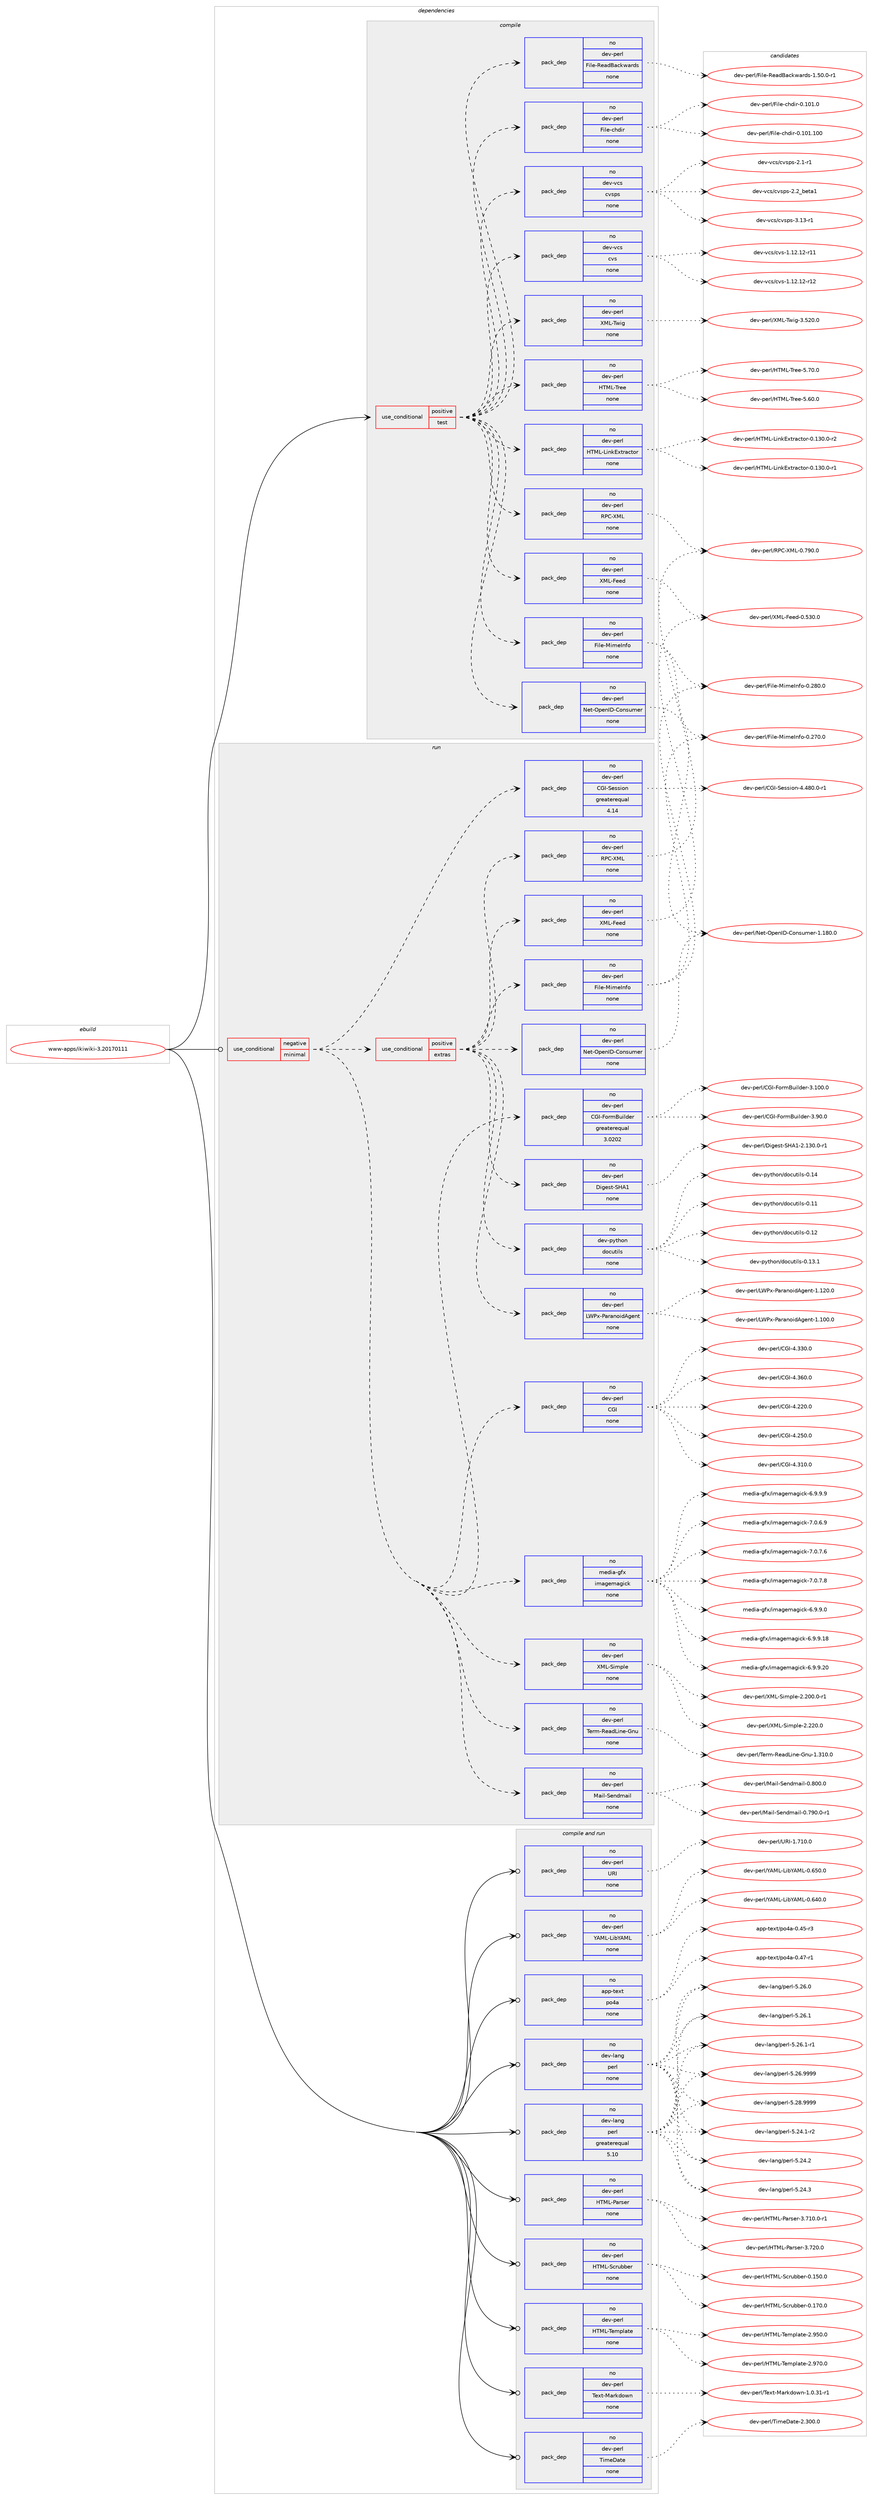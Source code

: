 digraph prolog {

# *************
# Graph options
# *************

newrank=true;
concentrate=true;
compound=true;
graph [rankdir=LR,fontname=Helvetica,fontsize=10,ranksep=1.5];#, ranksep=2.5, nodesep=0.2];
edge  [arrowhead=vee];
node  [fontname=Helvetica,fontsize=10];

# **********
# The ebuild
# **********

subgraph cluster_leftcol {
color=gray;
rank=same;
label=<<i>ebuild</i>>;
id [label="www-apps/ikiwiki-3.20170111", color=red, width=4, href="../www-apps/ikiwiki-3.20170111.svg"];
}

# ****************
# The dependencies
# ****************

subgraph cluster_midcol {
color=gray;
label=<<i>dependencies</i>>;
subgraph cluster_compile {
fillcolor="#eeeeee";
style=filled;
label=<<i>compile</i>>;
subgraph cond119295 {
dependency500796 [label=<<TABLE BORDER="0" CELLBORDER="1" CELLSPACING="0" CELLPADDING="4"><TR><TD ROWSPAN="3" CELLPADDING="10">use_conditional</TD></TR><TR><TD>positive</TD></TR><TR><TD>test</TD></TR></TABLE>>, shape=none, color=red];
subgraph pack372331 {
dependency500797 [label=<<TABLE BORDER="0" CELLBORDER="1" CELLSPACING="0" CELLPADDING="4" WIDTH="220"><TR><TD ROWSPAN="6" CELLPADDING="30">pack_dep</TD></TR><TR><TD WIDTH="110">no</TD></TR><TR><TD>dev-perl</TD></TR><TR><TD>File-chdir</TD></TR><TR><TD>none</TD></TR><TR><TD></TD></TR></TABLE>>, shape=none, color=blue];
}
dependency500796:e -> dependency500797:w [weight=20,style="dashed",arrowhead="vee"];
subgraph pack372332 {
dependency500798 [label=<<TABLE BORDER="0" CELLBORDER="1" CELLSPACING="0" CELLPADDING="4" WIDTH="220"><TR><TD ROWSPAN="6" CELLPADDING="30">pack_dep</TD></TR><TR><TD WIDTH="110">no</TD></TR><TR><TD>dev-perl</TD></TR><TR><TD>File-ReadBackwards</TD></TR><TR><TD>none</TD></TR><TR><TD></TD></TR></TABLE>>, shape=none, color=blue];
}
dependency500796:e -> dependency500798:w [weight=20,style="dashed",arrowhead="vee"];
subgraph pack372333 {
dependency500799 [label=<<TABLE BORDER="0" CELLBORDER="1" CELLSPACING="0" CELLPADDING="4" WIDTH="220"><TR><TD ROWSPAN="6" CELLPADDING="30">pack_dep</TD></TR><TR><TD WIDTH="110">no</TD></TR><TR><TD>dev-perl</TD></TR><TR><TD>File-MimeInfo</TD></TR><TR><TD>none</TD></TR><TR><TD></TD></TR></TABLE>>, shape=none, color=blue];
}
dependency500796:e -> dependency500799:w [weight=20,style="dashed",arrowhead="vee"];
subgraph pack372334 {
dependency500800 [label=<<TABLE BORDER="0" CELLBORDER="1" CELLSPACING="0" CELLPADDING="4" WIDTH="220"><TR><TD ROWSPAN="6" CELLPADDING="30">pack_dep</TD></TR><TR><TD WIDTH="110">no</TD></TR><TR><TD>dev-perl</TD></TR><TR><TD>HTML-LinkExtractor</TD></TR><TR><TD>none</TD></TR><TR><TD></TD></TR></TABLE>>, shape=none, color=blue];
}
dependency500796:e -> dependency500800:w [weight=20,style="dashed",arrowhead="vee"];
subgraph pack372335 {
dependency500801 [label=<<TABLE BORDER="0" CELLBORDER="1" CELLSPACING="0" CELLPADDING="4" WIDTH="220"><TR><TD ROWSPAN="6" CELLPADDING="30">pack_dep</TD></TR><TR><TD WIDTH="110">no</TD></TR><TR><TD>dev-perl</TD></TR><TR><TD>HTML-Tree</TD></TR><TR><TD>none</TD></TR><TR><TD></TD></TR></TABLE>>, shape=none, color=blue];
}
dependency500796:e -> dependency500801:w [weight=20,style="dashed",arrowhead="vee"];
subgraph pack372336 {
dependency500802 [label=<<TABLE BORDER="0" CELLBORDER="1" CELLSPACING="0" CELLPADDING="4" WIDTH="220"><TR><TD ROWSPAN="6" CELLPADDING="30">pack_dep</TD></TR><TR><TD WIDTH="110">no</TD></TR><TR><TD>dev-perl</TD></TR><TR><TD>Net-OpenID-Consumer</TD></TR><TR><TD>none</TD></TR><TR><TD></TD></TR></TABLE>>, shape=none, color=blue];
}
dependency500796:e -> dependency500802:w [weight=20,style="dashed",arrowhead="vee"];
subgraph pack372337 {
dependency500803 [label=<<TABLE BORDER="0" CELLBORDER="1" CELLSPACING="0" CELLPADDING="4" WIDTH="220"><TR><TD ROWSPAN="6" CELLPADDING="30">pack_dep</TD></TR><TR><TD WIDTH="110">no</TD></TR><TR><TD>dev-perl</TD></TR><TR><TD>RPC-XML</TD></TR><TR><TD>none</TD></TR><TR><TD></TD></TR></TABLE>>, shape=none, color=blue];
}
dependency500796:e -> dependency500803:w [weight=20,style="dashed",arrowhead="vee"];
subgraph pack372338 {
dependency500804 [label=<<TABLE BORDER="0" CELLBORDER="1" CELLSPACING="0" CELLPADDING="4" WIDTH="220"><TR><TD ROWSPAN="6" CELLPADDING="30">pack_dep</TD></TR><TR><TD WIDTH="110">no</TD></TR><TR><TD>dev-perl</TD></TR><TR><TD>XML-Feed</TD></TR><TR><TD>none</TD></TR><TR><TD></TD></TR></TABLE>>, shape=none, color=blue];
}
dependency500796:e -> dependency500804:w [weight=20,style="dashed",arrowhead="vee"];
subgraph pack372339 {
dependency500805 [label=<<TABLE BORDER="0" CELLBORDER="1" CELLSPACING="0" CELLPADDING="4" WIDTH="220"><TR><TD ROWSPAN="6" CELLPADDING="30">pack_dep</TD></TR><TR><TD WIDTH="110">no</TD></TR><TR><TD>dev-perl</TD></TR><TR><TD>XML-Twig</TD></TR><TR><TD>none</TD></TR><TR><TD></TD></TR></TABLE>>, shape=none, color=blue];
}
dependency500796:e -> dependency500805:w [weight=20,style="dashed",arrowhead="vee"];
subgraph pack372340 {
dependency500806 [label=<<TABLE BORDER="0" CELLBORDER="1" CELLSPACING="0" CELLPADDING="4" WIDTH="220"><TR><TD ROWSPAN="6" CELLPADDING="30">pack_dep</TD></TR><TR><TD WIDTH="110">no</TD></TR><TR><TD>dev-vcs</TD></TR><TR><TD>cvs</TD></TR><TR><TD>none</TD></TR><TR><TD></TD></TR></TABLE>>, shape=none, color=blue];
}
dependency500796:e -> dependency500806:w [weight=20,style="dashed",arrowhead="vee"];
subgraph pack372341 {
dependency500807 [label=<<TABLE BORDER="0" CELLBORDER="1" CELLSPACING="0" CELLPADDING="4" WIDTH="220"><TR><TD ROWSPAN="6" CELLPADDING="30">pack_dep</TD></TR><TR><TD WIDTH="110">no</TD></TR><TR><TD>dev-vcs</TD></TR><TR><TD>cvsps</TD></TR><TR><TD>none</TD></TR><TR><TD></TD></TR></TABLE>>, shape=none, color=blue];
}
dependency500796:e -> dependency500807:w [weight=20,style="dashed",arrowhead="vee"];
}
id:e -> dependency500796:w [weight=20,style="solid",arrowhead="vee"];
}
subgraph cluster_compileandrun {
fillcolor="#eeeeee";
style=filled;
label=<<i>compile and run</i>>;
subgraph pack372342 {
dependency500808 [label=<<TABLE BORDER="0" CELLBORDER="1" CELLSPACING="0" CELLPADDING="4" WIDTH="220"><TR><TD ROWSPAN="6" CELLPADDING="30">pack_dep</TD></TR><TR><TD WIDTH="110">no</TD></TR><TR><TD>app-text</TD></TR><TR><TD>po4a</TD></TR><TR><TD>none</TD></TR><TR><TD></TD></TR></TABLE>>, shape=none, color=blue];
}
id:e -> dependency500808:w [weight=20,style="solid",arrowhead="odotvee"];
subgraph pack372343 {
dependency500809 [label=<<TABLE BORDER="0" CELLBORDER="1" CELLSPACING="0" CELLPADDING="4" WIDTH="220"><TR><TD ROWSPAN="6" CELLPADDING="30">pack_dep</TD></TR><TR><TD WIDTH="110">no</TD></TR><TR><TD>dev-lang</TD></TR><TR><TD>perl</TD></TR><TR><TD>greaterequal</TD></TR><TR><TD>5.10</TD></TR></TABLE>>, shape=none, color=blue];
}
id:e -> dependency500809:w [weight=20,style="solid",arrowhead="odotvee"];
subgraph pack372344 {
dependency500810 [label=<<TABLE BORDER="0" CELLBORDER="1" CELLSPACING="0" CELLPADDING="4" WIDTH="220"><TR><TD ROWSPAN="6" CELLPADDING="30">pack_dep</TD></TR><TR><TD WIDTH="110">no</TD></TR><TR><TD>dev-lang</TD></TR><TR><TD>perl</TD></TR><TR><TD>none</TD></TR><TR><TD></TD></TR></TABLE>>, shape=none, color=blue];
}
id:e -> dependency500810:w [weight=20,style="solid",arrowhead="odotvee"];
subgraph pack372345 {
dependency500811 [label=<<TABLE BORDER="0" CELLBORDER="1" CELLSPACING="0" CELLPADDING="4" WIDTH="220"><TR><TD ROWSPAN="6" CELLPADDING="30">pack_dep</TD></TR><TR><TD WIDTH="110">no</TD></TR><TR><TD>dev-perl</TD></TR><TR><TD>HTML-Parser</TD></TR><TR><TD>none</TD></TR><TR><TD></TD></TR></TABLE>>, shape=none, color=blue];
}
id:e -> dependency500811:w [weight=20,style="solid",arrowhead="odotvee"];
subgraph pack372346 {
dependency500812 [label=<<TABLE BORDER="0" CELLBORDER="1" CELLSPACING="0" CELLPADDING="4" WIDTH="220"><TR><TD ROWSPAN="6" CELLPADDING="30">pack_dep</TD></TR><TR><TD WIDTH="110">no</TD></TR><TR><TD>dev-perl</TD></TR><TR><TD>HTML-Scrubber</TD></TR><TR><TD>none</TD></TR><TR><TD></TD></TR></TABLE>>, shape=none, color=blue];
}
id:e -> dependency500812:w [weight=20,style="solid",arrowhead="odotvee"];
subgraph pack372347 {
dependency500813 [label=<<TABLE BORDER="0" CELLBORDER="1" CELLSPACING="0" CELLPADDING="4" WIDTH="220"><TR><TD ROWSPAN="6" CELLPADDING="30">pack_dep</TD></TR><TR><TD WIDTH="110">no</TD></TR><TR><TD>dev-perl</TD></TR><TR><TD>HTML-Template</TD></TR><TR><TD>none</TD></TR><TR><TD></TD></TR></TABLE>>, shape=none, color=blue];
}
id:e -> dependency500813:w [weight=20,style="solid",arrowhead="odotvee"];
subgraph pack372348 {
dependency500814 [label=<<TABLE BORDER="0" CELLBORDER="1" CELLSPACING="0" CELLPADDING="4" WIDTH="220"><TR><TD ROWSPAN="6" CELLPADDING="30">pack_dep</TD></TR><TR><TD WIDTH="110">no</TD></TR><TR><TD>dev-perl</TD></TR><TR><TD>Text-Markdown</TD></TR><TR><TD>none</TD></TR><TR><TD></TD></TR></TABLE>>, shape=none, color=blue];
}
id:e -> dependency500814:w [weight=20,style="solid",arrowhead="odotvee"];
subgraph pack372349 {
dependency500815 [label=<<TABLE BORDER="0" CELLBORDER="1" CELLSPACING="0" CELLPADDING="4" WIDTH="220"><TR><TD ROWSPAN="6" CELLPADDING="30">pack_dep</TD></TR><TR><TD WIDTH="110">no</TD></TR><TR><TD>dev-perl</TD></TR><TR><TD>TimeDate</TD></TR><TR><TD>none</TD></TR><TR><TD></TD></TR></TABLE>>, shape=none, color=blue];
}
id:e -> dependency500815:w [weight=20,style="solid",arrowhead="odotvee"];
subgraph pack372350 {
dependency500816 [label=<<TABLE BORDER="0" CELLBORDER="1" CELLSPACING="0" CELLPADDING="4" WIDTH="220"><TR><TD ROWSPAN="6" CELLPADDING="30">pack_dep</TD></TR><TR><TD WIDTH="110">no</TD></TR><TR><TD>dev-perl</TD></TR><TR><TD>URI</TD></TR><TR><TD>none</TD></TR><TR><TD></TD></TR></TABLE>>, shape=none, color=blue];
}
id:e -> dependency500816:w [weight=20,style="solid",arrowhead="odotvee"];
subgraph pack372351 {
dependency500817 [label=<<TABLE BORDER="0" CELLBORDER="1" CELLSPACING="0" CELLPADDING="4" WIDTH="220"><TR><TD ROWSPAN="6" CELLPADDING="30">pack_dep</TD></TR><TR><TD WIDTH="110">no</TD></TR><TR><TD>dev-perl</TD></TR><TR><TD>YAML-LibYAML</TD></TR><TR><TD>none</TD></TR><TR><TD></TD></TR></TABLE>>, shape=none, color=blue];
}
id:e -> dependency500817:w [weight=20,style="solid",arrowhead="odotvee"];
}
subgraph cluster_run {
fillcolor="#eeeeee";
style=filled;
label=<<i>run</i>>;
subgraph cond119296 {
dependency500818 [label=<<TABLE BORDER="0" CELLBORDER="1" CELLSPACING="0" CELLPADDING="4"><TR><TD ROWSPAN="3" CELLPADDING="10">use_conditional</TD></TR><TR><TD>negative</TD></TR><TR><TD>minimal</TD></TR></TABLE>>, shape=none, color=red];
subgraph pack372352 {
dependency500819 [label=<<TABLE BORDER="0" CELLBORDER="1" CELLSPACING="0" CELLPADDING="4" WIDTH="220"><TR><TD ROWSPAN="6" CELLPADDING="30">pack_dep</TD></TR><TR><TD WIDTH="110">no</TD></TR><TR><TD>dev-perl</TD></TR><TR><TD>CGI</TD></TR><TR><TD>none</TD></TR><TR><TD></TD></TR></TABLE>>, shape=none, color=blue];
}
dependency500818:e -> dependency500819:w [weight=20,style="dashed",arrowhead="vee"];
subgraph pack372353 {
dependency500820 [label=<<TABLE BORDER="0" CELLBORDER="1" CELLSPACING="0" CELLPADDING="4" WIDTH="220"><TR><TD ROWSPAN="6" CELLPADDING="30">pack_dep</TD></TR><TR><TD WIDTH="110">no</TD></TR><TR><TD>dev-perl</TD></TR><TR><TD>CGI-FormBuilder</TD></TR><TR><TD>greaterequal</TD></TR><TR><TD>3.0202</TD></TR></TABLE>>, shape=none, color=blue];
}
dependency500818:e -> dependency500820:w [weight=20,style="dashed",arrowhead="vee"];
subgraph pack372354 {
dependency500821 [label=<<TABLE BORDER="0" CELLBORDER="1" CELLSPACING="0" CELLPADDING="4" WIDTH="220"><TR><TD ROWSPAN="6" CELLPADDING="30">pack_dep</TD></TR><TR><TD WIDTH="110">no</TD></TR><TR><TD>dev-perl</TD></TR><TR><TD>CGI-Session</TD></TR><TR><TD>greaterequal</TD></TR><TR><TD>4.14</TD></TR></TABLE>>, shape=none, color=blue];
}
dependency500818:e -> dependency500821:w [weight=20,style="dashed",arrowhead="vee"];
subgraph pack372355 {
dependency500822 [label=<<TABLE BORDER="0" CELLBORDER="1" CELLSPACING="0" CELLPADDING="4" WIDTH="220"><TR><TD ROWSPAN="6" CELLPADDING="30">pack_dep</TD></TR><TR><TD WIDTH="110">no</TD></TR><TR><TD>dev-perl</TD></TR><TR><TD>Mail-Sendmail</TD></TR><TR><TD>none</TD></TR><TR><TD></TD></TR></TABLE>>, shape=none, color=blue];
}
dependency500818:e -> dependency500822:w [weight=20,style="dashed",arrowhead="vee"];
subgraph pack372356 {
dependency500823 [label=<<TABLE BORDER="0" CELLBORDER="1" CELLSPACING="0" CELLPADDING="4" WIDTH="220"><TR><TD ROWSPAN="6" CELLPADDING="30">pack_dep</TD></TR><TR><TD WIDTH="110">no</TD></TR><TR><TD>dev-perl</TD></TR><TR><TD>Term-ReadLine-Gnu</TD></TR><TR><TD>none</TD></TR><TR><TD></TD></TR></TABLE>>, shape=none, color=blue];
}
dependency500818:e -> dependency500823:w [weight=20,style="dashed",arrowhead="vee"];
subgraph pack372357 {
dependency500824 [label=<<TABLE BORDER="0" CELLBORDER="1" CELLSPACING="0" CELLPADDING="4" WIDTH="220"><TR><TD ROWSPAN="6" CELLPADDING="30">pack_dep</TD></TR><TR><TD WIDTH="110">no</TD></TR><TR><TD>dev-perl</TD></TR><TR><TD>XML-Simple</TD></TR><TR><TD>none</TD></TR><TR><TD></TD></TR></TABLE>>, shape=none, color=blue];
}
dependency500818:e -> dependency500824:w [weight=20,style="dashed",arrowhead="vee"];
subgraph pack372358 {
dependency500825 [label=<<TABLE BORDER="0" CELLBORDER="1" CELLSPACING="0" CELLPADDING="4" WIDTH="220"><TR><TD ROWSPAN="6" CELLPADDING="30">pack_dep</TD></TR><TR><TD WIDTH="110">no</TD></TR><TR><TD>media-gfx</TD></TR><TR><TD>imagemagick</TD></TR><TR><TD>none</TD></TR><TR><TD></TD></TR></TABLE>>, shape=none, color=blue];
}
dependency500818:e -> dependency500825:w [weight=20,style="dashed",arrowhead="vee"];
subgraph cond119297 {
dependency500826 [label=<<TABLE BORDER="0" CELLBORDER="1" CELLSPACING="0" CELLPADDING="4"><TR><TD ROWSPAN="3" CELLPADDING="10">use_conditional</TD></TR><TR><TD>positive</TD></TR><TR><TD>extras</TD></TR></TABLE>>, shape=none, color=red];
subgraph pack372359 {
dependency500827 [label=<<TABLE BORDER="0" CELLBORDER="1" CELLSPACING="0" CELLPADDING="4" WIDTH="220"><TR><TD ROWSPAN="6" CELLPADDING="30">pack_dep</TD></TR><TR><TD WIDTH="110">no</TD></TR><TR><TD>dev-python</TD></TR><TR><TD>docutils</TD></TR><TR><TD>none</TD></TR><TR><TD></TD></TR></TABLE>>, shape=none, color=blue];
}
dependency500826:e -> dependency500827:w [weight=20,style="dashed",arrowhead="vee"];
subgraph pack372360 {
dependency500828 [label=<<TABLE BORDER="0" CELLBORDER="1" CELLSPACING="0" CELLPADDING="4" WIDTH="220"><TR><TD ROWSPAN="6" CELLPADDING="30">pack_dep</TD></TR><TR><TD WIDTH="110">no</TD></TR><TR><TD>dev-perl</TD></TR><TR><TD>Digest-SHA1</TD></TR><TR><TD>none</TD></TR><TR><TD></TD></TR></TABLE>>, shape=none, color=blue];
}
dependency500826:e -> dependency500828:w [weight=20,style="dashed",arrowhead="vee"];
subgraph pack372361 {
dependency500829 [label=<<TABLE BORDER="0" CELLBORDER="1" CELLSPACING="0" CELLPADDING="4" WIDTH="220"><TR><TD ROWSPAN="6" CELLPADDING="30">pack_dep</TD></TR><TR><TD WIDTH="110">no</TD></TR><TR><TD>dev-perl</TD></TR><TR><TD>File-MimeInfo</TD></TR><TR><TD>none</TD></TR><TR><TD></TD></TR></TABLE>>, shape=none, color=blue];
}
dependency500826:e -> dependency500829:w [weight=20,style="dashed",arrowhead="vee"];
subgraph pack372362 {
dependency500830 [label=<<TABLE BORDER="0" CELLBORDER="1" CELLSPACING="0" CELLPADDING="4" WIDTH="220"><TR><TD ROWSPAN="6" CELLPADDING="30">pack_dep</TD></TR><TR><TD WIDTH="110">no</TD></TR><TR><TD>dev-perl</TD></TR><TR><TD>RPC-XML</TD></TR><TR><TD>none</TD></TR><TR><TD></TD></TR></TABLE>>, shape=none, color=blue];
}
dependency500826:e -> dependency500830:w [weight=20,style="dashed",arrowhead="vee"];
subgraph pack372363 {
dependency500831 [label=<<TABLE BORDER="0" CELLBORDER="1" CELLSPACING="0" CELLPADDING="4" WIDTH="220"><TR><TD ROWSPAN="6" CELLPADDING="30">pack_dep</TD></TR><TR><TD WIDTH="110">no</TD></TR><TR><TD>dev-perl</TD></TR><TR><TD>XML-Feed</TD></TR><TR><TD>none</TD></TR><TR><TD></TD></TR></TABLE>>, shape=none, color=blue];
}
dependency500826:e -> dependency500831:w [weight=20,style="dashed",arrowhead="vee"];
subgraph pack372364 {
dependency500832 [label=<<TABLE BORDER="0" CELLBORDER="1" CELLSPACING="0" CELLPADDING="4" WIDTH="220"><TR><TD ROWSPAN="6" CELLPADDING="30">pack_dep</TD></TR><TR><TD WIDTH="110">no</TD></TR><TR><TD>dev-perl</TD></TR><TR><TD>LWPx-ParanoidAgent</TD></TR><TR><TD>none</TD></TR><TR><TD></TD></TR></TABLE>>, shape=none, color=blue];
}
dependency500826:e -> dependency500832:w [weight=20,style="dashed",arrowhead="vee"];
subgraph pack372365 {
dependency500833 [label=<<TABLE BORDER="0" CELLBORDER="1" CELLSPACING="0" CELLPADDING="4" WIDTH="220"><TR><TD ROWSPAN="6" CELLPADDING="30">pack_dep</TD></TR><TR><TD WIDTH="110">no</TD></TR><TR><TD>dev-perl</TD></TR><TR><TD>Net-OpenID-Consumer</TD></TR><TR><TD>none</TD></TR><TR><TD></TD></TR></TABLE>>, shape=none, color=blue];
}
dependency500826:e -> dependency500833:w [weight=20,style="dashed",arrowhead="vee"];
}
dependency500818:e -> dependency500826:w [weight=20,style="dashed",arrowhead="vee"];
}
id:e -> dependency500818:w [weight=20,style="solid",arrowhead="odot"];
}
}

# **************
# The candidates
# **************

subgraph cluster_choices {
rank=same;
color=gray;
label=<<i>candidates</i>>;

subgraph choice372331 {
color=black;
nodesep=1;
choice10010111845112101114108477010510810145991041001051144548464948494648 [label="dev-perl/File-chdir-0.101.0", color=red, width=4,href="../dev-perl/File-chdir-0.101.0.svg"];
choice100101118451121011141084770105108101459910410010511445484649484946494848 [label="dev-perl/File-chdir-0.101.100", color=red, width=4,href="../dev-perl/File-chdir-0.101.100.svg"];
dependency500797:e -> choice10010111845112101114108477010510810145991041001051144548464948494648:w [style=dotted,weight="100"];
dependency500797:e -> choice100101118451121011141084770105108101459910410010511445484649484946494848:w [style=dotted,weight="100"];
}
subgraph choice372332 {
color=black;
nodesep=1;
choice10010111845112101114108477010510810145821019710066979910711997114100115454946534846484511449 [label="dev-perl/File-ReadBackwards-1.50.0-r1", color=red, width=4,href="../dev-perl/File-ReadBackwards-1.50.0-r1.svg"];
dependency500798:e -> choice10010111845112101114108477010510810145821019710066979910711997114100115454946534846484511449:w [style=dotted,weight="100"];
}
subgraph choice372333 {
color=black;
nodesep=1;
choice1001011184511210111410847701051081014577105109101731101021114548465055484648 [label="dev-perl/File-MimeInfo-0.270.0", color=red, width=4,href="../dev-perl/File-MimeInfo-0.270.0.svg"];
choice1001011184511210111410847701051081014577105109101731101021114548465056484648 [label="dev-perl/File-MimeInfo-0.280.0", color=red, width=4,href="../dev-perl/File-MimeInfo-0.280.0.svg"];
dependency500799:e -> choice1001011184511210111410847701051081014577105109101731101021114548465055484648:w [style=dotted,weight="100"];
dependency500799:e -> choice1001011184511210111410847701051081014577105109101731101021114548465056484648:w [style=dotted,weight="100"];
}
subgraph choice372334 {
color=black;
nodesep=1;
choice100101118451121011141084772847776457610511010769120116114979911611111445484649514846484511449 [label="dev-perl/HTML-LinkExtractor-0.130.0-r1", color=red, width=4,href="../dev-perl/HTML-LinkExtractor-0.130.0-r1.svg"];
choice100101118451121011141084772847776457610511010769120116114979911611111445484649514846484511450 [label="dev-perl/HTML-LinkExtractor-0.130.0-r2", color=red, width=4,href="../dev-perl/HTML-LinkExtractor-0.130.0-r2.svg"];
dependency500800:e -> choice100101118451121011141084772847776457610511010769120116114979911611111445484649514846484511449:w [style=dotted,weight="100"];
dependency500800:e -> choice100101118451121011141084772847776457610511010769120116114979911611111445484649514846484511450:w [style=dotted,weight="100"];
}
subgraph choice372335 {
color=black;
nodesep=1;
choice100101118451121011141084772847776458411410110145534654484648 [label="dev-perl/HTML-Tree-5.60.0", color=red, width=4,href="../dev-perl/HTML-Tree-5.60.0.svg"];
choice100101118451121011141084772847776458411410110145534655484648 [label="dev-perl/HTML-Tree-5.70.0", color=red, width=4,href="../dev-perl/HTML-Tree-5.70.0.svg"];
dependency500801:e -> choice100101118451121011141084772847776458411410110145534654484648:w [style=dotted,weight="100"];
dependency500801:e -> choice100101118451121011141084772847776458411410110145534655484648:w [style=dotted,weight="100"];
}
subgraph choice372336 {
color=black;
nodesep=1;
choice1001011184511210111410847781011164579112101110736845671111101151171091011144549464956484648 [label="dev-perl/Net-OpenID-Consumer-1.180.0", color=red, width=4,href="../dev-perl/Net-OpenID-Consumer-1.180.0.svg"];
dependency500802:e -> choice1001011184511210111410847781011164579112101110736845671111101151171091011144549464956484648:w [style=dotted,weight="100"];
}
subgraph choice372337 {
color=black;
nodesep=1;
choice1001011184511210111410847828067458877764548465557484648 [label="dev-perl/RPC-XML-0.790.0", color=red, width=4,href="../dev-perl/RPC-XML-0.790.0.svg"];
dependency500803:e -> choice1001011184511210111410847828067458877764548465557484648:w [style=dotted,weight="100"];
}
subgraph choice372338 {
color=black;
nodesep=1;
choice100101118451121011141084788777645701011011004548465351484648 [label="dev-perl/XML-Feed-0.530.0", color=red, width=4,href="../dev-perl/XML-Feed-0.530.0.svg"];
dependency500804:e -> choice100101118451121011141084788777645701011011004548465351484648:w [style=dotted,weight="100"];
}
subgraph choice372339 {
color=black;
nodesep=1;
choice100101118451121011141084788777645841191051034551465350484648 [label="dev-perl/XML-Twig-3.520.0", color=red, width=4,href="../dev-perl/XML-Twig-3.520.0.svg"];
dependency500805:e -> choice100101118451121011141084788777645841191051034551465350484648:w [style=dotted,weight="100"];
}
subgraph choice372340 {
color=black;
nodesep=1;
choice100101118451189911547991181154549464950464950451144949 [label="dev-vcs/cvs-1.12.12-r11", color=red, width=4,href="../dev-vcs/cvs-1.12.12-r11.svg"];
choice100101118451189911547991181154549464950464950451144950 [label="dev-vcs/cvs-1.12.12-r12", color=red, width=4,href="../dev-vcs/cvs-1.12.12-r12.svg"];
dependency500806:e -> choice100101118451189911547991181154549464950464950451144949:w [style=dotted,weight="100"];
dependency500806:e -> choice100101118451189911547991181154549464950464950451144950:w [style=dotted,weight="100"];
}
subgraph choice372341 {
color=black;
nodesep=1;
choice10010111845118991154799118115112115455046494511449 [label="dev-vcs/cvsps-2.1-r1", color=red, width=4,href="../dev-vcs/cvsps-2.1-r1.svg"];
choice100101118451189911547991181151121154550465095981011169749 [label="dev-vcs/cvsps-2.2_beta1", color=red, width=4,href="../dev-vcs/cvsps-2.2_beta1.svg"];
choice1001011184511899115479911811511211545514649514511449 [label="dev-vcs/cvsps-3.13-r1", color=red, width=4,href="../dev-vcs/cvsps-3.13-r1.svg"];
dependency500807:e -> choice10010111845118991154799118115112115455046494511449:w [style=dotted,weight="100"];
dependency500807:e -> choice100101118451189911547991181151121154550465095981011169749:w [style=dotted,weight="100"];
dependency500807:e -> choice1001011184511899115479911811511211545514649514511449:w [style=dotted,weight="100"];
}
subgraph choice372342 {
color=black;
nodesep=1;
choice971121124511610112011647112111529745484652534511451 [label="app-text/po4a-0.45-r3", color=red, width=4,href="../app-text/po4a-0.45-r3.svg"];
choice971121124511610112011647112111529745484652554511449 [label="app-text/po4a-0.47-r1", color=red, width=4,href="../app-text/po4a-0.47-r1.svg"];
dependency500808:e -> choice971121124511610112011647112111529745484652534511451:w [style=dotted,weight="100"];
dependency500808:e -> choice971121124511610112011647112111529745484652554511449:w [style=dotted,weight="100"];
}
subgraph choice372343 {
color=black;
nodesep=1;
choice100101118451089711010347112101114108455346505246494511450 [label="dev-lang/perl-5.24.1-r2", color=red, width=4,href="../dev-lang/perl-5.24.1-r2.svg"];
choice10010111845108971101034711210111410845534650524650 [label="dev-lang/perl-5.24.2", color=red, width=4,href="../dev-lang/perl-5.24.2.svg"];
choice10010111845108971101034711210111410845534650524651 [label="dev-lang/perl-5.24.3", color=red, width=4,href="../dev-lang/perl-5.24.3.svg"];
choice10010111845108971101034711210111410845534650544648 [label="dev-lang/perl-5.26.0", color=red, width=4,href="../dev-lang/perl-5.26.0.svg"];
choice10010111845108971101034711210111410845534650544649 [label="dev-lang/perl-5.26.1", color=red, width=4,href="../dev-lang/perl-5.26.1.svg"];
choice100101118451089711010347112101114108455346505446494511449 [label="dev-lang/perl-5.26.1-r1", color=red, width=4,href="../dev-lang/perl-5.26.1-r1.svg"];
choice10010111845108971101034711210111410845534650544657575757 [label="dev-lang/perl-5.26.9999", color=red, width=4,href="../dev-lang/perl-5.26.9999.svg"];
choice10010111845108971101034711210111410845534650564657575757 [label="dev-lang/perl-5.28.9999", color=red, width=4,href="../dev-lang/perl-5.28.9999.svg"];
dependency500809:e -> choice100101118451089711010347112101114108455346505246494511450:w [style=dotted,weight="100"];
dependency500809:e -> choice10010111845108971101034711210111410845534650524650:w [style=dotted,weight="100"];
dependency500809:e -> choice10010111845108971101034711210111410845534650524651:w [style=dotted,weight="100"];
dependency500809:e -> choice10010111845108971101034711210111410845534650544648:w [style=dotted,weight="100"];
dependency500809:e -> choice10010111845108971101034711210111410845534650544649:w [style=dotted,weight="100"];
dependency500809:e -> choice100101118451089711010347112101114108455346505446494511449:w [style=dotted,weight="100"];
dependency500809:e -> choice10010111845108971101034711210111410845534650544657575757:w [style=dotted,weight="100"];
dependency500809:e -> choice10010111845108971101034711210111410845534650564657575757:w [style=dotted,weight="100"];
}
subgraph choice372344 {
color=black;
nodesep=1;
choice100101118451089711010347112101114108455346505246494511450 [label="dev-lang/perl-5.24.1-r2", color=red, width=4,href="../dev-lang/perl-5.24.1-r2.svg"];
choice10010111845108971101034711210111410845534650524650 [label="dev-lang/perl-5.24.2", color=red, width=4,href="../dev-lang/perl-5.24.2.svg"];
choice10010111845108971101034711210111410845534650524651 [label="dev-lang/perl-5.24.3", color=red, width=4,href="../dev-lang/perl-5.24.3.svg"];
choice10010111845108971101034711210111410845534650544648 [label="dev-lang/perl-5.26.0", color=red, width=4,href="../dev-lang/perl-5.26.0.svg"];
choice10010111845108971101034711210111410845534650544649 [label="dev-lang/perl-5.26.1", color=red, width=4,href="../dev-lang/perl-5.26.1.svg"];
choice100101118451089711010347112101114108455346505446494511449 [label="dev-lang/perl-5.26.1-r1", color=red, width=4,href="../dev-lang/perl-5.26.1-r1.svg"];
choice10010111845108971101034711210111410845534650544657575757 [label="dev-lang/perl-5.26.9999", color=red, width=4,href="../dev-lang/perl-5.26.9999.svg"];
choice10010111845108971101034711210111410845534650564657575757 [label="dev-lang/perl-5.28.9999", color=red, width=4,href="../dev-lang/perl-5.28.9999.svg"];
dependency500810:e -> choice100101118451089711010347112101114108455346505246494511450:w [style=dotted,weight="100"];
dependency500810:e -> choice10010111845108971101034711210111410845534650524650:w [style=dotted,weight="100"];
dependency500810:e -> choice10010111845108971101034711210111410845534650524651:w [style=dotted,weight="100"];
dependency500810:e -> choice10010111845108971101034711210111410845534650544648:w [style=dotted,weight="100"];
dependency500810:e -> choice10010111845108971101034711210111410845534650544649:w [style=dotted,weight="100"];
dependency500810:e -> choice100101118451089711010347112101114108455346505446494511449:w [style=dotted,weight="100"];
dependency500810:e -> choice10010111845108971101034711210111410845534650544657575757:w [style=dotted,weight="100"];
dependency500810:e -> choice10010111845108971101034711210111410845534650564657575757:w [style=dotted,weight="100"];
}
subgraph choice372345 {
color=black;
nodesep=1;
choice10010111845112101114108477284777645809711411510111445514655494846484511449 [label="dev-perl/HTML-Parser-3.710.0-r1", color=red, width=4,href="../dev-perl/HTML-Parser-3.710.0-r1.svg"];
choice1001011184511210111410847728477764580971141151011144551465550484648 [label="dev-perl/HTML-Parser-3.720.0", color=red, width=4,href="../dev-perl/HTML-Parser-3.720.0.svg"];
dependency500811:e -> choice10010111845112101114108477284777645809711411510111445514655494846484511449:w [style=dotted,weight="100"];
dependency500811:e -> choice1001011184511210111410847728477764580971141151011144551465550484648:w [style=dotted,weight="100"];
}
subgraph choice372346 {
color=black;
nodesep=1;
choice10010111845112101114108477284777645839911411798981011144548464953484648 [label="dev-perl/HTML-Scrubber-0.150.0", color=red, width=4,href="../dev-perl/HTML-Scrubber-0.150.0.svg"];
choice10010111845112101114108477284777645839911411798981011144548464955484648 [label="dev-perl/HTML-Scrubber-0.170.0", color=red, width=4,href="../dev-perl/HTML-Scrubber-0.170.0.svg"];
dependency500812:e -> choice10010111845112101114108477284777645839911411798981011144548464953484648:w [style=dotted,weight="100"];
dependency500812:e -> choice10010111845112101114108477284777645839911411798981011144548464955484648:w [style=dotted,weight="100"];
}
subgraph choice372347 {
color=black;
nodesep=1;
choice1001011184511210111410847728477764584101109112108971161014550465753484648 [label="dev-perl/HTML-Template-2.950.0", color=red, width=4,href="../dev-perl/HTML-Template-2.950.0.svg"];
choice1001011184511210111410847728477764584101109112108971161014550465755484648 [label="dev-perl/HTML-Template-2.970.0", color=red, width=4,href="../dev-perl/HTML-Template-2.970.0.svg"];
dependency500813:e -> choice1001011184511210111410847728477764584101109112108971161014550465753484648:w [style=dotted,weight="100"];
dependency500813:e -> choice1001011184511210111410847728477764584101109112108971161014550465755484648:w [style=dotted,weight="100"];
}
subgraph choice372348 {
color=black;
nodesep=1;
choice100101118451121011141084784101120116457797114107100111119110454946484651494511449 [label="dev-perl/Text-Markdown-1.0.31-r1", color=red, width=4,href="../dev-perl/Text-Markdown-1.0.31-r1.svg"];
dependency500814:e -> choice100101118451121011141084784101120116457797114107100111119110454946484651494511449:w [style=dotted,weight="100"];
}
subgraph choice372349 {
color=black;
nodesep=1;
choice10010111845112101114108478410510910168971161014550465148484648 [label="dev-perl/TimeDate-2.300.0", color=red, width=4,href="../dev-perl/TimeDate-2.300.0.svg"];
dependency500815:e -> choice10010111845112101114108478410510910168971161014550465148484648:w [style=dotted,weight="100"];
}
subgraph choice372350 {
color=black;
nodesep=1;
choice10010111845112101114108478582734549465549484648 [label="dev-perl/URI-1.710.0", color=red, width=4,href="../dev-perl/URI-1.710.0.svg"];
dependency500816:e -> choice10010111845112101114108478582734549465549484648:w [style=dotted,weight="100"];
}
subgraph choice372351 {
color=black;
nodesep=1;
choice100101118451121011141084789657776457610598896577764548465452484648 [label="dev-perl/YAML-LibYAML-0.640.0", color=red, width=4,href="../dev-perl/YAML-LibYAML-0.640.0.svg"];
choice100101118451121011141084789657776457610598896577764548465453484648 [label="dev-perl/YAML-LibYAML-0.650.0", color=red, width=4,href="../dev-perl/YAML-LibYAML-0.650.0.svg"];
dependency500817:e -> choice100101118451121011141084789657776457610598896577764548465452484648:w [style=dotted,weight="100"];
dependency500817:e -> choice100101118451121011141084789657776457610598896577764548465453484648:w [style=dotted,weight="100"];
}
subgraph choice372352 {
color=black;
nodesep=1;
choice10010111845112101114108476771734552465050484648 [label="dev-perl/CGI-4.220.0", color=red, width=4,href="../dev-perl/CGI-4.220.0.svg"];
choice10010111845112101114108476771734552465053484648 [label="dev-perl/CGI-4.250.0", color=red, width=4,href="../dev-perl/CGI-4.250.0.svg"];
choice10010111845112101114108476771734552465149484648 [label="dev-perl/CGI-4.310.0", color=red, width=4,href="../dev-perl/CGI-4.310.0.svg"];
choice10010111845112101114108476771734552465151484648 [label="dev-perl/CGI-4.330.0", color=red, width=4,href="../dev-perl/CGI-4.330.0.svg"];
choice10010111845112101114108476771734552465154484648 [label="dev-perl/CGI-4.360.0", color=red, width=4,href="../dev-perl/CGI-4.360.0.svg"];
dependency500819:e -> choice10010111845112101114108476771734552465050484648:w [style=dotted,weight="100"];
dependency500819:e -> choice10010111845112101114108476771734552465053484648:w [style=dotted,weight="100"];
dependency500819:e -> choice10010111845112101114108476771734552465149484648:w [style=dotted,weight="100"];
dependency500819:e -> choice10010111845112101114108476771734552465151484648:w [style=dotted,weight="100"];
dependency500819:e -> choice10010111845112101114108476771734552465154484648:w [style=dotted,weight="100"];
}
subgraph choice372353 {
color=black;
nodesep=1;
choice10010111845112101114108476771734570111114109661171051081001011144551464948484648 [label="dev-perl/CGI-FormBuilder-3.100.0", color=red, width=4,href="../dev-perl/CGI-FormBuilder-3.100.0.svg"];
choice100101118451121011141084767717345701111141096611710510810010111445514657484648 [label="dev-perl/CGI-FormBuilder-3.90.0", color=red, width=4,href="../dev-perl/CGI-FormBuilder-3.90.0.svg"];
dependency500820:e -> choice10010111845112101114108476771734570111114109661171051081001011144551464948484648:w [style=dotted,weight="100"];
dependency500820:e -> choice100101118451121011141084767717345701111141096611710510810010111445514657484648:w [style=dotted,weight="100"];
}
subgraph choice372354 {
color=black;
nodesep=1;
choice1001011184511210111410847677173458310111511510511111045524652564846484511449 [label="dev-perl/CGI-Session-4.480.0-r1", color=red, width=4,href="../dev-perl/CGI-Session-4.480.0-r1.svg"];
dependency500821:e -> choice1001011184511210111410847677173458310111511510511111045524652564846484511449:w [style=dotted,weight="100"];
}
subgraph choice372355 {
color=black;
nodesep=1;
choice1001011184511210111410847779710510845831011101001099710510845484655574846484511449 [label="dev-perl/Mail-Sendmail-0.790.0-r1", color=red, width=4,href="../dev-perl/Mail-Sendmail-0.790.0-r1.svg"];
choice100101118451121011141084777971051084583101110100109971051084548465648484648 [label="dev-perl/Mail-Sendmail-0.800.0", color=red, width=4,href="../dev-perl/Mail-Sendmail-0.800.0.svg"];
dependency500822:e -> choice1001011184511210111410847779710510845831011101001099710510845484655574846484511449:w [style=dotted,weight="100"];
dependency500822:e -> choice100101118451121011141084777971051084583101110100109971051084548465648484648:w [style=dotted,weight="100"];
}
subgraph choice372356 {
color=black;
nodesep=1;
choice1001011184511210111410847841011141094582101971007610511010145711101174549465149484648 [label="dev-perl/Term-ReadLine-Gnu-1.310.0", color=red, width=4,href="../dev-perl/Term-ReadLine-Gnu-1.310.0.svg"];
dependency500823:e -> choice1001011184511210111410847841011141094582101971007610511010145711101174549465149484648:w [style=dotted,weight="100"];
}
subgraph choice372357 {
color=black;
nodesep=1;
choice1001011184511210111410847887776458310510911210810145504650484846484511449 [label="dev-perl/XML-Simple-2.200.0-r1", color=red, width=4,href="../dev-perl/XML-Simple-2.200.0-r1.svg"];
choice100101118451121011141084788777645831051091121081014550465050484648 [label="dev-perl/XML-Simple-2.220.0", color=red, width=4,href="../dev-perl/XML-Simple-2.220.0.svg"];
dependency500824:e -> choice1001011184511210111410847887776458310510911210810145504650484846484511449:w [style=dotted,weight="100"];
dependency500824:e -> choice100101118451121011141084788777645831051091121081014550465050484648:w [style=dotted,weight="100"];
}
subgraph choice372358 {
color=black;
nodesep=1;
choice1091011001059745103102120471051099710310110997103105991074554465746574648 [label="media-gfx/imagemagick-6.9.9.0", color=red, width=4,href="../media-gfx/imagemagick-6.9.9.0.svg"];
choice109101100105974510310212047105109971031011099710310599107455446574657464956 [label="media-gfx/imagemagick-6.9.9.18", color=red, width=4,href="../media-gfx/imagemagick-6.9.9.18.svg"];
choice109101100105974510310212047105109971031011099710310599107455446574657465048 [label="media-gfx/imagemagick-6.9.9.20", color=red, width=4,href="../media-gfx/imagemagick-6.9.9.20.svg"];
choice1091011001059745103102120471051099710310110997103105991074554465746574657 [label="media-gfx/imagemagick-6.9.9.9", color=red, width=4,href="../media-gfx/imagemagick-6.9.9.9.svg"];
choice1091011001059745103102120471051099710310110997103105991074555464846544657 [label="media-gfx/imagemagick-7.0.6.9", color=red, width=4,href="../media-gfx/imagemagick-7.0.6.9.svg"];
choice1091011001059745103102120471051099710310110997103105991074555464846554654 [label="media-gfx/imagemagick-7.0.7.6", color=red, width=4,href="../media-gfx/imagemagick-7.0.7.6.svg"];
choice1091011001059745103102120471051099710310110997103105991074555464846554656 [label="media-gfx/imagemagick-7.0.7.8", color=red, width=4,href="../media-gfx/imagemagick-7.0.7.8.svg"];
dependency500825:e -> choice1091011001059745103102120471051099710310110997103105991074554465746574648:w [style=dotted,weight="100"];
dependency500825:e -> choice109101100105974510310212047105109971031011099710310599107455446574657464956:w [style=dotted,weight="100"];
dependency500825:e -> choice109101100105974510310212047105109971031011099710310599107455446574657465048:w [style=dotted,weight="100"];
dependency500825:e -> choice1091011001059745103102120471051099710310110997103105991074554465746574657:w [style=dotted,weight="100"];
dependency500825:e -> choice1091011001059745103102120471051099710310110997103105991074555464846544657:w [style=dotted,weight="100"];
dependency500825:e -> choice1091011001059745103102120471051099710310110997103105991074555464846554654:w [style=dotted,weight="100"];
dependency500825:e -> choice1091011001059745103102120471051099710310110997103105991074555464846554656:w [style=dotted,weight="100"];
}
subgraph choice372359 {
color=black;
nodesep=1;
choice1001011184511212111610411111047100111991171161051081154548464949 [label="dev-python/docutils-0.11", color=red, width=4,href="../dev-python/docutils-0.11.svg"];
choice1001011184511212111610411111047100111991171161051081154548464950 [label="dev-python/docutils-0.12", color=red, width=4,href="../dev-python/docutils-0.12.svg"];
choice10010111845112121116104111110471001119911711610510811545484649514649 [label="dev-python/docutils-0.13.1", color=red, width=4,href="../dev-python/docutils-0.13.1.svg"];
choice1001011184511212111610411111047100111991171161051081154548464952 [label="dev-python/docutils-0.14", color=red, width=4,href="../dev-python/docutils-0.14.svg"];
dependency500827:e -> choice1001011184511212111610411111047100111991171161051081154548464949:w [style=dotted,weight="100"];
dependency500827:e -> choice1001011184511212111610411111047100111991171161051081154548464950:w [style=dotted,weight="100"];
dependency500827:e -> choice10010111845112121116104111110471001119911711610510811545484649514649:w [style=dotted,weight="100"];
dependency500827:e -> choice1001011184511212111610411111047100111991171161051081154548464952:w [style=dotted,weight="100"];
}
subgraph choice372360 {
color=black;
nodesep=1;
choice100101118451121011141084768105103101115116458372654945504649514846484511449 [label="dev-perl/Digest-SHA1-2.130.0-r1", color=red, width=4,href="../dev-perl/Digest-SHA1-2.130.0-r1.svg"];
dependency500828:e -> choice100101118451121011141084768105103101115116458372654945504649514846484511449:w [style=dotted,weight="100"];
}
subgraph choice372361 {
color=black;
nodesep=1;
choice1001011184511210111410847701051081014577105109101731101021114548465055484648 [label="dev-perl/File-MimeInfo-0.270.0", color=red, width=4,href="../dev-perl/File-MimeInfo-0.270.0.svg"];
choice1001011184511210111410847701051081014577105109101731101021114548465056484648 [label="dev-perl/File-MimeInfo-0.280.0", color=red, width=4,href="../dev-perl/File-MimeInfo-0.280.0.svg"];
dependency500829:e -> choice1001011184511210111410847701051081014577105109101731101021114548465055484648:w [style=dotted,weight="100"];
dependency500829:e -> choice1001011184511210111410847701051081014577105109101731101021114548465056484648:w [style=dotted,weight="100"];
}
subgraph choice372362 {
color=black;
nodesep=1;
choice1001011184511210111410847828067458877764548465557484648 [label="dev-perl/RPC-XML-0.790.0", color=red, width=4,href="../dev-perl/RPC-XML-0.790.0.svg"];
dependency500830:e -> choice1001011184511210111410847828067458877764548465557484648:w [style=dotted,weight="100"];
}
subgraph choice372363 {
color=black;
nodesep=1;
choice100101118451121011141084788777645701011011004548465351484648 [label="dev-perl/XML-Feed-0.530.0", color=red, width=4,href="../dev-perl/XML-Feed-0.530.0.svg"];
dependency500831:e -> choice100101118451121011141084788777645701011011004548465351484648:w [style=dotted,weight="100"];
}
subgraph choice372364 {
color=black;
nodesep=1;
choice100101118451121011141084776878012045809711497110111105100651031011101164549464948484648 [label="dev-perl/LWPx-ParanoidAgent-1.100.0", color=red, width=4,href="../dev-perl/LWPx-ParanoidAgent-1.100.0.svg"];
choice100101118451121011141084776878012045809711497110111105100651031011101164549464950484648 [label="dev-perl/LWPx-ParanoidAgent-1.120.0", color=red, width=4,href="../dev-perl/LWPx-ParanoidAgent-1.120.0.svg"];
dependency500832:e -> choice100101118451121011141084776878012045809711497110111105100651031011101164549464948484648:w [style=dotted,weight="100"];
dependency500832:e -> choice100101118451121011141084776878012045809711497110111105100651031011101164549464950484648:w [style=dotted,weight="100"];
}
subgraph choice372365 {
color=black;
nodesep=1;
choice1001011184511210111410847781011164579112101110736845671111101151171091011144549464956484648 [label="dev-perl/Net-OpenID-Consumer-1.180.0", color=red, width=4,href="../dev-perl/Net-OpenID-Consumer-1.180.0.svg"];
dependency500833:e -> choice1001011184511210111410847781011164579112101110736845671111101151171091011144549464956484648:w [style=dotted,weight="100"];
}
}

}
